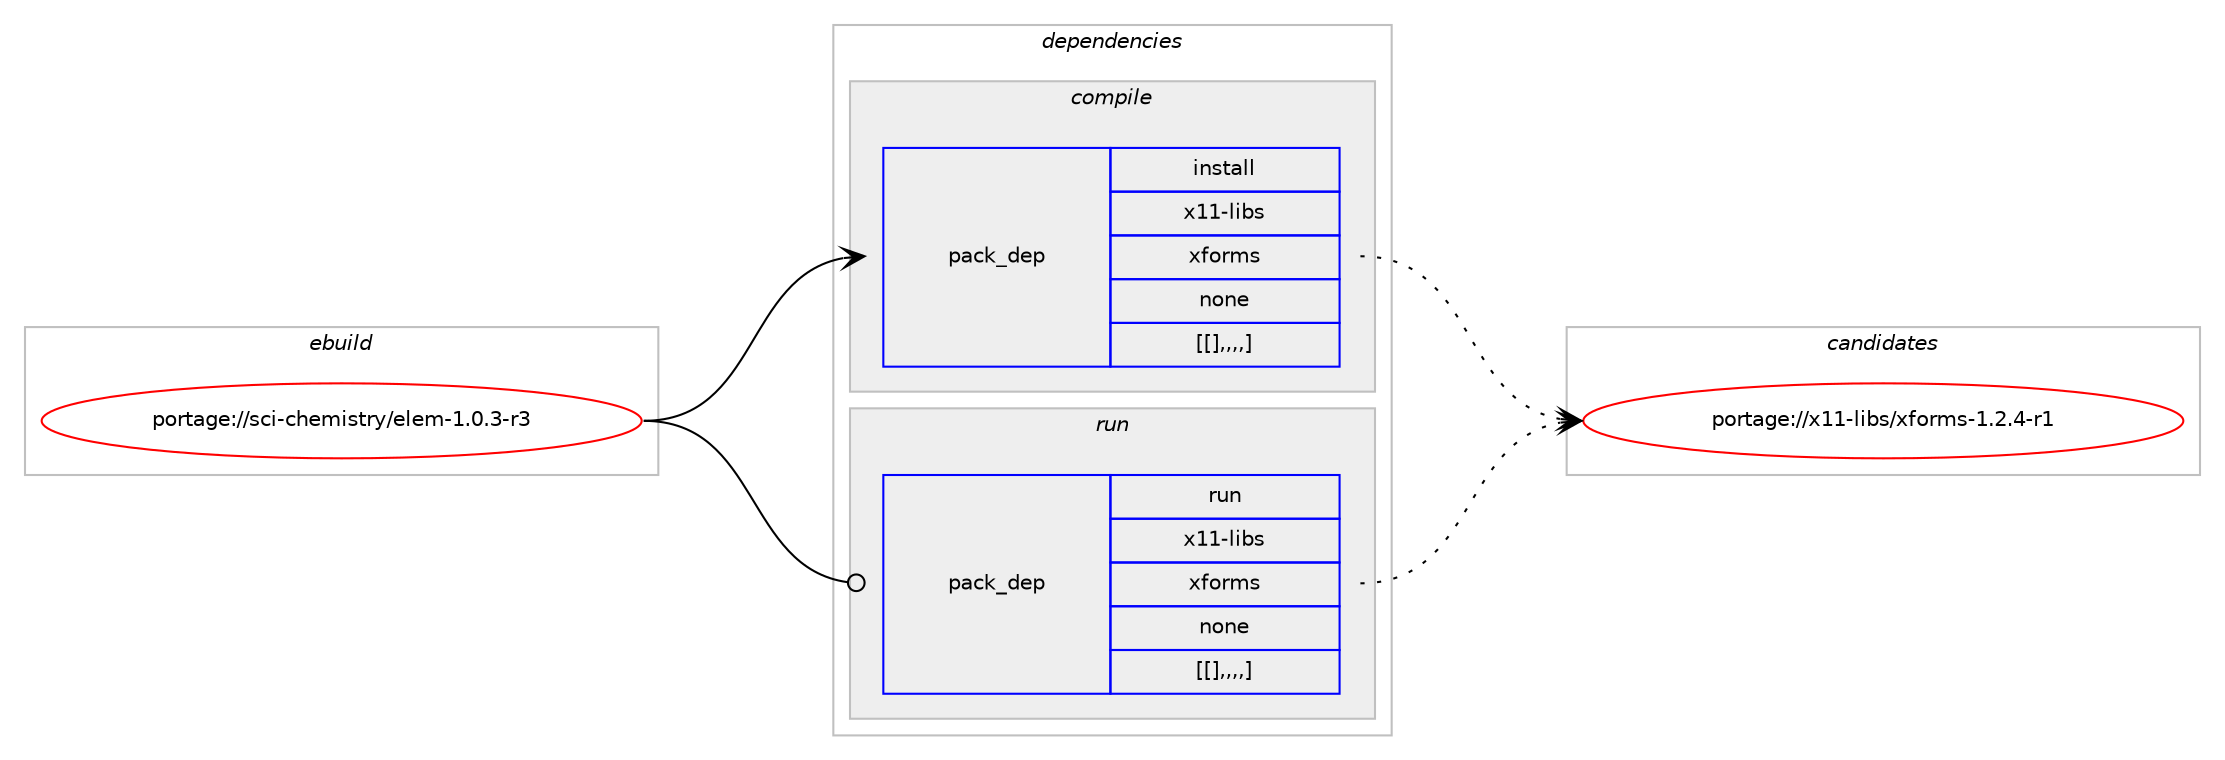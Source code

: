 digraph prolog {

# *************
# Graph options
# *************

newrank=true;
concentrate=true;
compound=true;
graph [rankdir=LR,fontname=Helvetica,fontsize=10,ranksep=1.5];#, ranksep=2.5, nodesep=0.2];
edge  [arrowhead=vee];
node  [fontname=Helvetica,fontsize=10];

# **********
# The ebuild
# **********

subgraph cluster_leftcol {
color=gray;
label=<<i>ebuild</i>>;
id [label="portage://sci-chemistry/elem-1.0.3-r3", color=red, width=4, href="../sci-chemistry/elem-1.0.3-r3.svg"];
}

# ****************
# The dependencies
# ****************

subgraph cluster_midcol {
color=gray;
label=<<i>dependencies</i>>;
subgraph cluster_compile {
fillcolor="#eeeeee";
style=filled;
label=<<i>compile</i>>;
subgraph pack298690 {
dependency409621 [label=<<TABLE BORDER="0" CELLBORDER="1" CELLSPACING="0" CELLPADDING="4" WIDTH="220"><TR><TD ROWSPAN="6" CELLPADDING="30">pack_dep</TD></TR><TR><TD WIDTH="110">install</TD></TR><TR><TD>x11-libs</TD></TR><TR><TD>xforms</TD></TR><TR><TD>none</TD></TR><TR><TD>[[],,,,]</TD></TR></TABLE>>, shape=none, color=blue];
}
id:e -> dependency409621:w [weight=20,style="solid",arrowhead="vee"];
}
subgraph cluster_compileandrun {
fillcolor="#eeeeee";
style=filled;
label=<<i>compile and run</i>>;
}
subgraph cluster_run {
fillcolor="#eeeeee";
style=filled;
label=<<i>run</i>>;
subgraph pack298691 {
dependency409622 [label=<<TABLE BORDER="0" CELLBORDER="1" CELLSPACING="0" CELLPADDING="4" WIDTH="220"><TR><TD ROWSPAN="6" CELLPADDING="30">pack_dep</TD></TR><TR><TD WIDTH="110">run</TD></TR><TR><TD>x11-libs</TD></TR><TR><TD>xforms</TD></TR><TR><TD>none</TD></TR><TR><TD>[[],,,,]</TD></TR></TABLE>>, shape=none, color=blue];
}
id:e -> dependency409622:w [weight=20,style="solid",arrowhead="odot"];
}
}

# **************
# The candidates
# **************

subgraph cluster_choices {
rank=same;
color=gray;
label=<<i>candidates</i>>;

subgraph choice298690 {
color=black;
nodesep=1;
choice12049494510810598115471201021111141091154549465046524511449 [label="portage://x11-libs/xforms-1.2.4-r1", color=red, width=4,href="../x11-libs/xforms-1.2.4-r1.svg"];
dependency409621:e -> choice12049494510810598115471201021111141091154549465046524511449:w [style=dotted,weight="100"];
}
subgraph choice298691 {
color=black;
nodesep=1;
choice12049494510810598115471201021111141091154549465046524511449 [label="portage://x11-libs/xforms-1.2.4-r1", color=red, width=4,href="../x11-libs/xforms-1.2.4-r1.svg"];
dependency409622:e -> choice12049494510810598115471201021111141091154549465046524511449:w [style=dotted,weight="100"];
}
}

}
